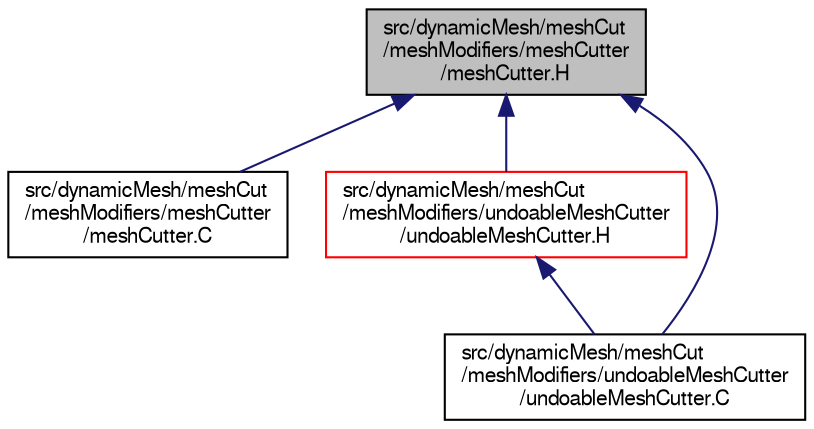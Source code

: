 digraph "src/dynamicMesh/meshCut/meshModifiers/meshCutter/meshCutter.H"
{
  bgcolor="transparent";
  edge [fontname="FreeSans",fontsize="10",labelfontname="FreeSans",labelfontsize="10"];
  node [fontname="FreeSans",fontsize="10",shape=record];
  Node221 [label="src/dynamicMesh/meshCut\l/meshModifiers/meshCutter\l/meshCutter.H",height=0.2,width=0.4,color="black", fillcolor="grey75", style="filled", fontcolor="black"];
  Node221 -> Node222 [dir="back",color="midnightblue",fontsize="10",style="solid",fontname="FreeSans"];
  Node222 [label="src/dynamicMesh/meshCut\l/meshModifiers/meshCutter\l/meshCutter.C",height=0.2,width=0.4,color="black",URL="$a00512.html"];
  Node221 -> Node223 [dir="back",color="midnightblue",fontsize="10",style="solid",fontname="FreeSans"];
  Node223 [label="src/dynamicMesh/meshCut\l/meshModifiers/undoableMeshCutter\l/undoableMeshCutter.H",height=0.2,width=0.4,color="red",URL="$a00533.html"];
  Node223 -> Node226 [dir="back",color="midnightblue",fontsize="10",style="solid",fontname="FreeSans"];
  Node226 [label="src/dynamicMesh/meshCut\l/meshModifiers/undoableMeshCutter\l/undoableMeshCutter.C",height=0.2,width=0.4,color="black",URL="$a00530.html"];
  Node221 -> Node226 [dir="back",color="midnightblue",fontsize="10",style="solid",fontname="FreeSans"];
}
